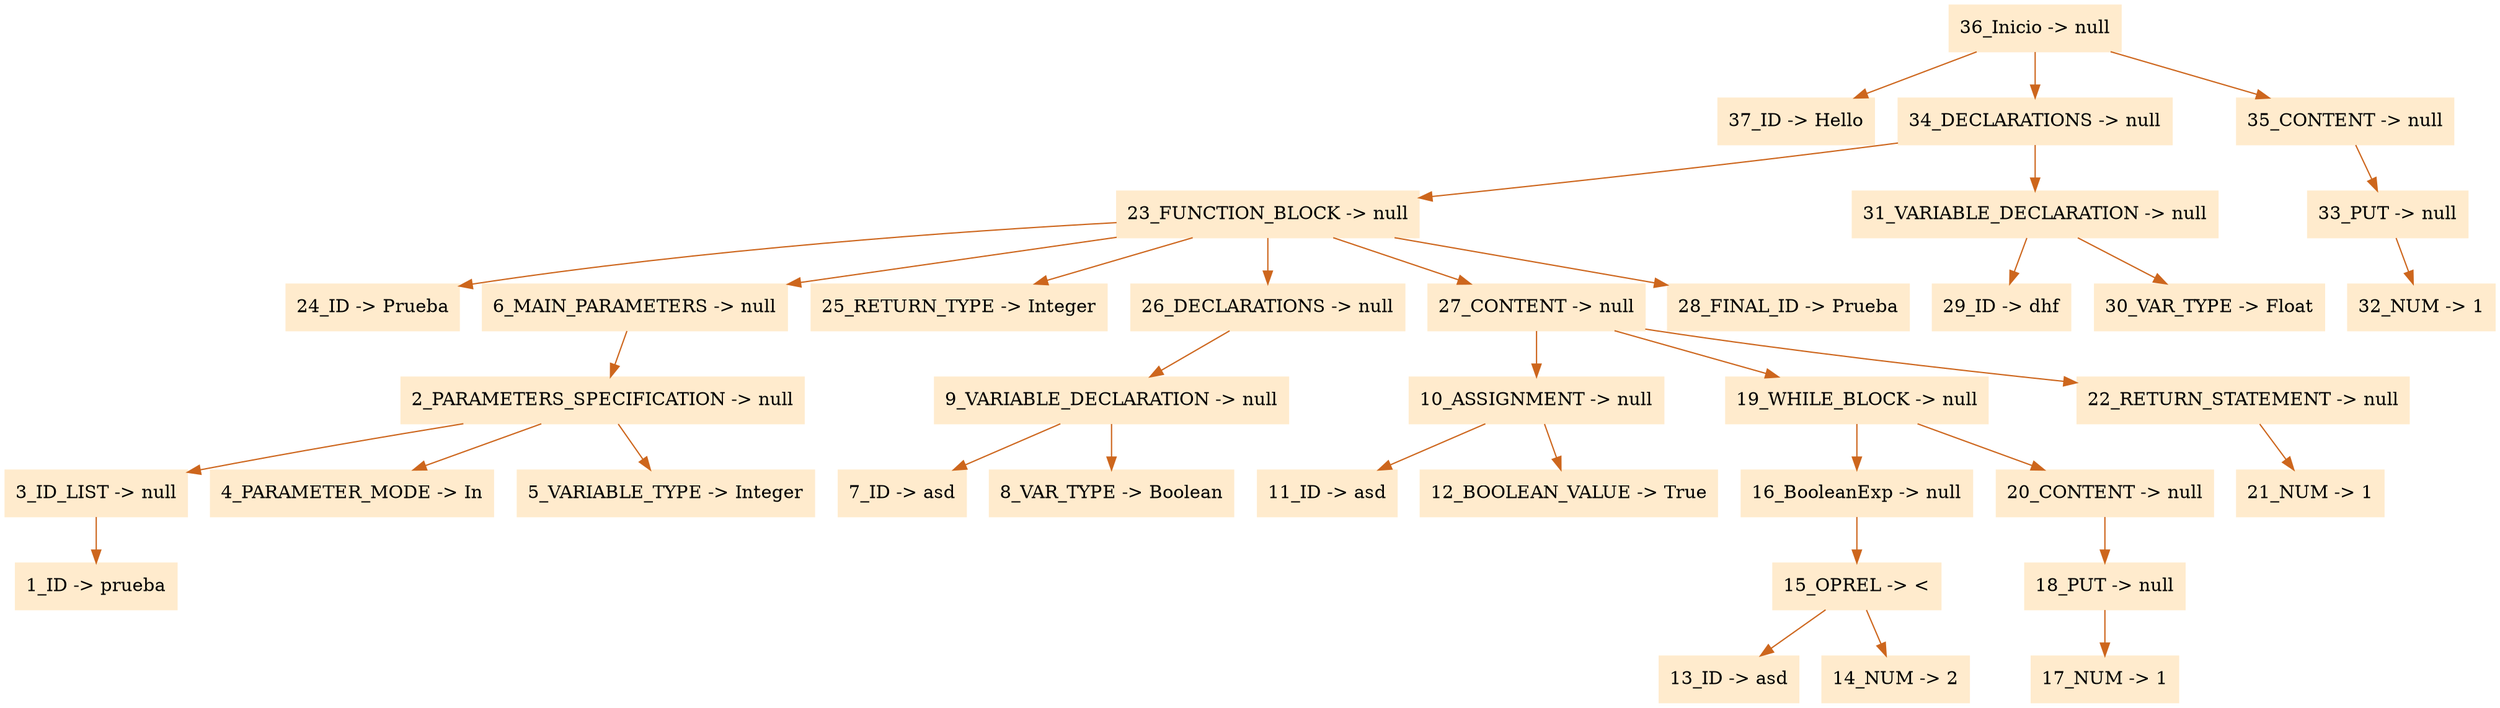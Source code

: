 digraph G {node[shape=box, style=filled, color=blanchedalmond]; edge[color=chocolate3];rankdir=UD 

"36_Inicio -> null"->"37_ID -> Hello"
"36_Inicio -> null"->"34_DECLARATIONS -> null"
"34_DECLARATIONS -> null"->"23_FUNCTION_BLOCK -> null"
"23_FUNCTION_BLOCK -> null"->"24_ID -> Prueba"
"23_FUNCTION_BLOCK -> null"->"6_MAIN_PARAMETERS -> null"
"6_MAIN_PARAMETERS -> null"->"2_PARAMETERS_SPECIFICATION -> null"
"2_PARAMETERS_SPECIFICATION -> null"->"3_ID_LIST -> null"
"3_ID_LIST -> null"->"1_ID -> prueba"
"2_PARAMETERS_SPECIFICATION -> null"->"4_PARAMETER_MODE -> In"
"2_PARAMETERS_SPECIFICATION -> null"->"5_VARIABLE_TYPE -> Integer"
"23_FUNCTION_BLOCK -> null"->"25_RETURN_TYPE -> Integer"
"23_FUNCTION_BLOCK -> null"->"26_DECLARATIONS -> null"
"26_DECLARATIONS -> null"->"9_VARIABLE_DECLARATION -> null"
"9_VARIABLE_DECLARATION -> null"->"7_ID -> asd"
"9_VARIABLE_DECLARATION -> null"->"8_VAR_TYPE -> Boolean"
"23_FUNCTION_BLOCK -> null"->"27_CONTENT -> null"
"27_CONTENT -> null"->"10_ASSIGNMENT -> null"
"10_ASSIGNMENT -> null"->"11_ID -> asd"
"10_ASSIGNMENT -> null"->"12_BOOLEAN_VALUE -> True"
"27_CONTENT -> null"->"19_WHILE_BLOCK -> null"
"19_WHILE_BLOCK -> null"->"16_BooleanExp -> null"
"16_BooleanExp -> null"->"15_OPREL -> <"
"15_OPREL -> <"->"13_ID -> asd"
"15_OPREL -> <"->"14_NUM -> 2"
"19_WHILE_BLOCK -> null"->"20_CONTENT -> null"
"20_CONTENT -> null"->"18_PUT -> null"
"18_PUT -> null"->"17_NUM -> 1"
"27_CONTENT -> null"->"22_RETURN_STATEMENT -> null"
"22_RETURN_STATEMENT -> null"->"21_NUM -> 1"
"23_FUNCTION_BLOCK -> null"->"28_FINAL_ID -> Prueba"
"34_DECLARATIONS -> null"->"31_VARIABLE_DECLARATION -> null"
"31_VARIABLE_DECLARATION -> null"->"29_ID -> dhf"
"31_VARIABLE_DECLARATION -> null"->"30_VAR_TYPE -> Float"
"36_Inicio -> null"->"35_CONTENT -> null"
"35_CONTENT -> null"->"33_PUT -> null"
"33_PUT -> null"->"32_NUM -> 1"


}
